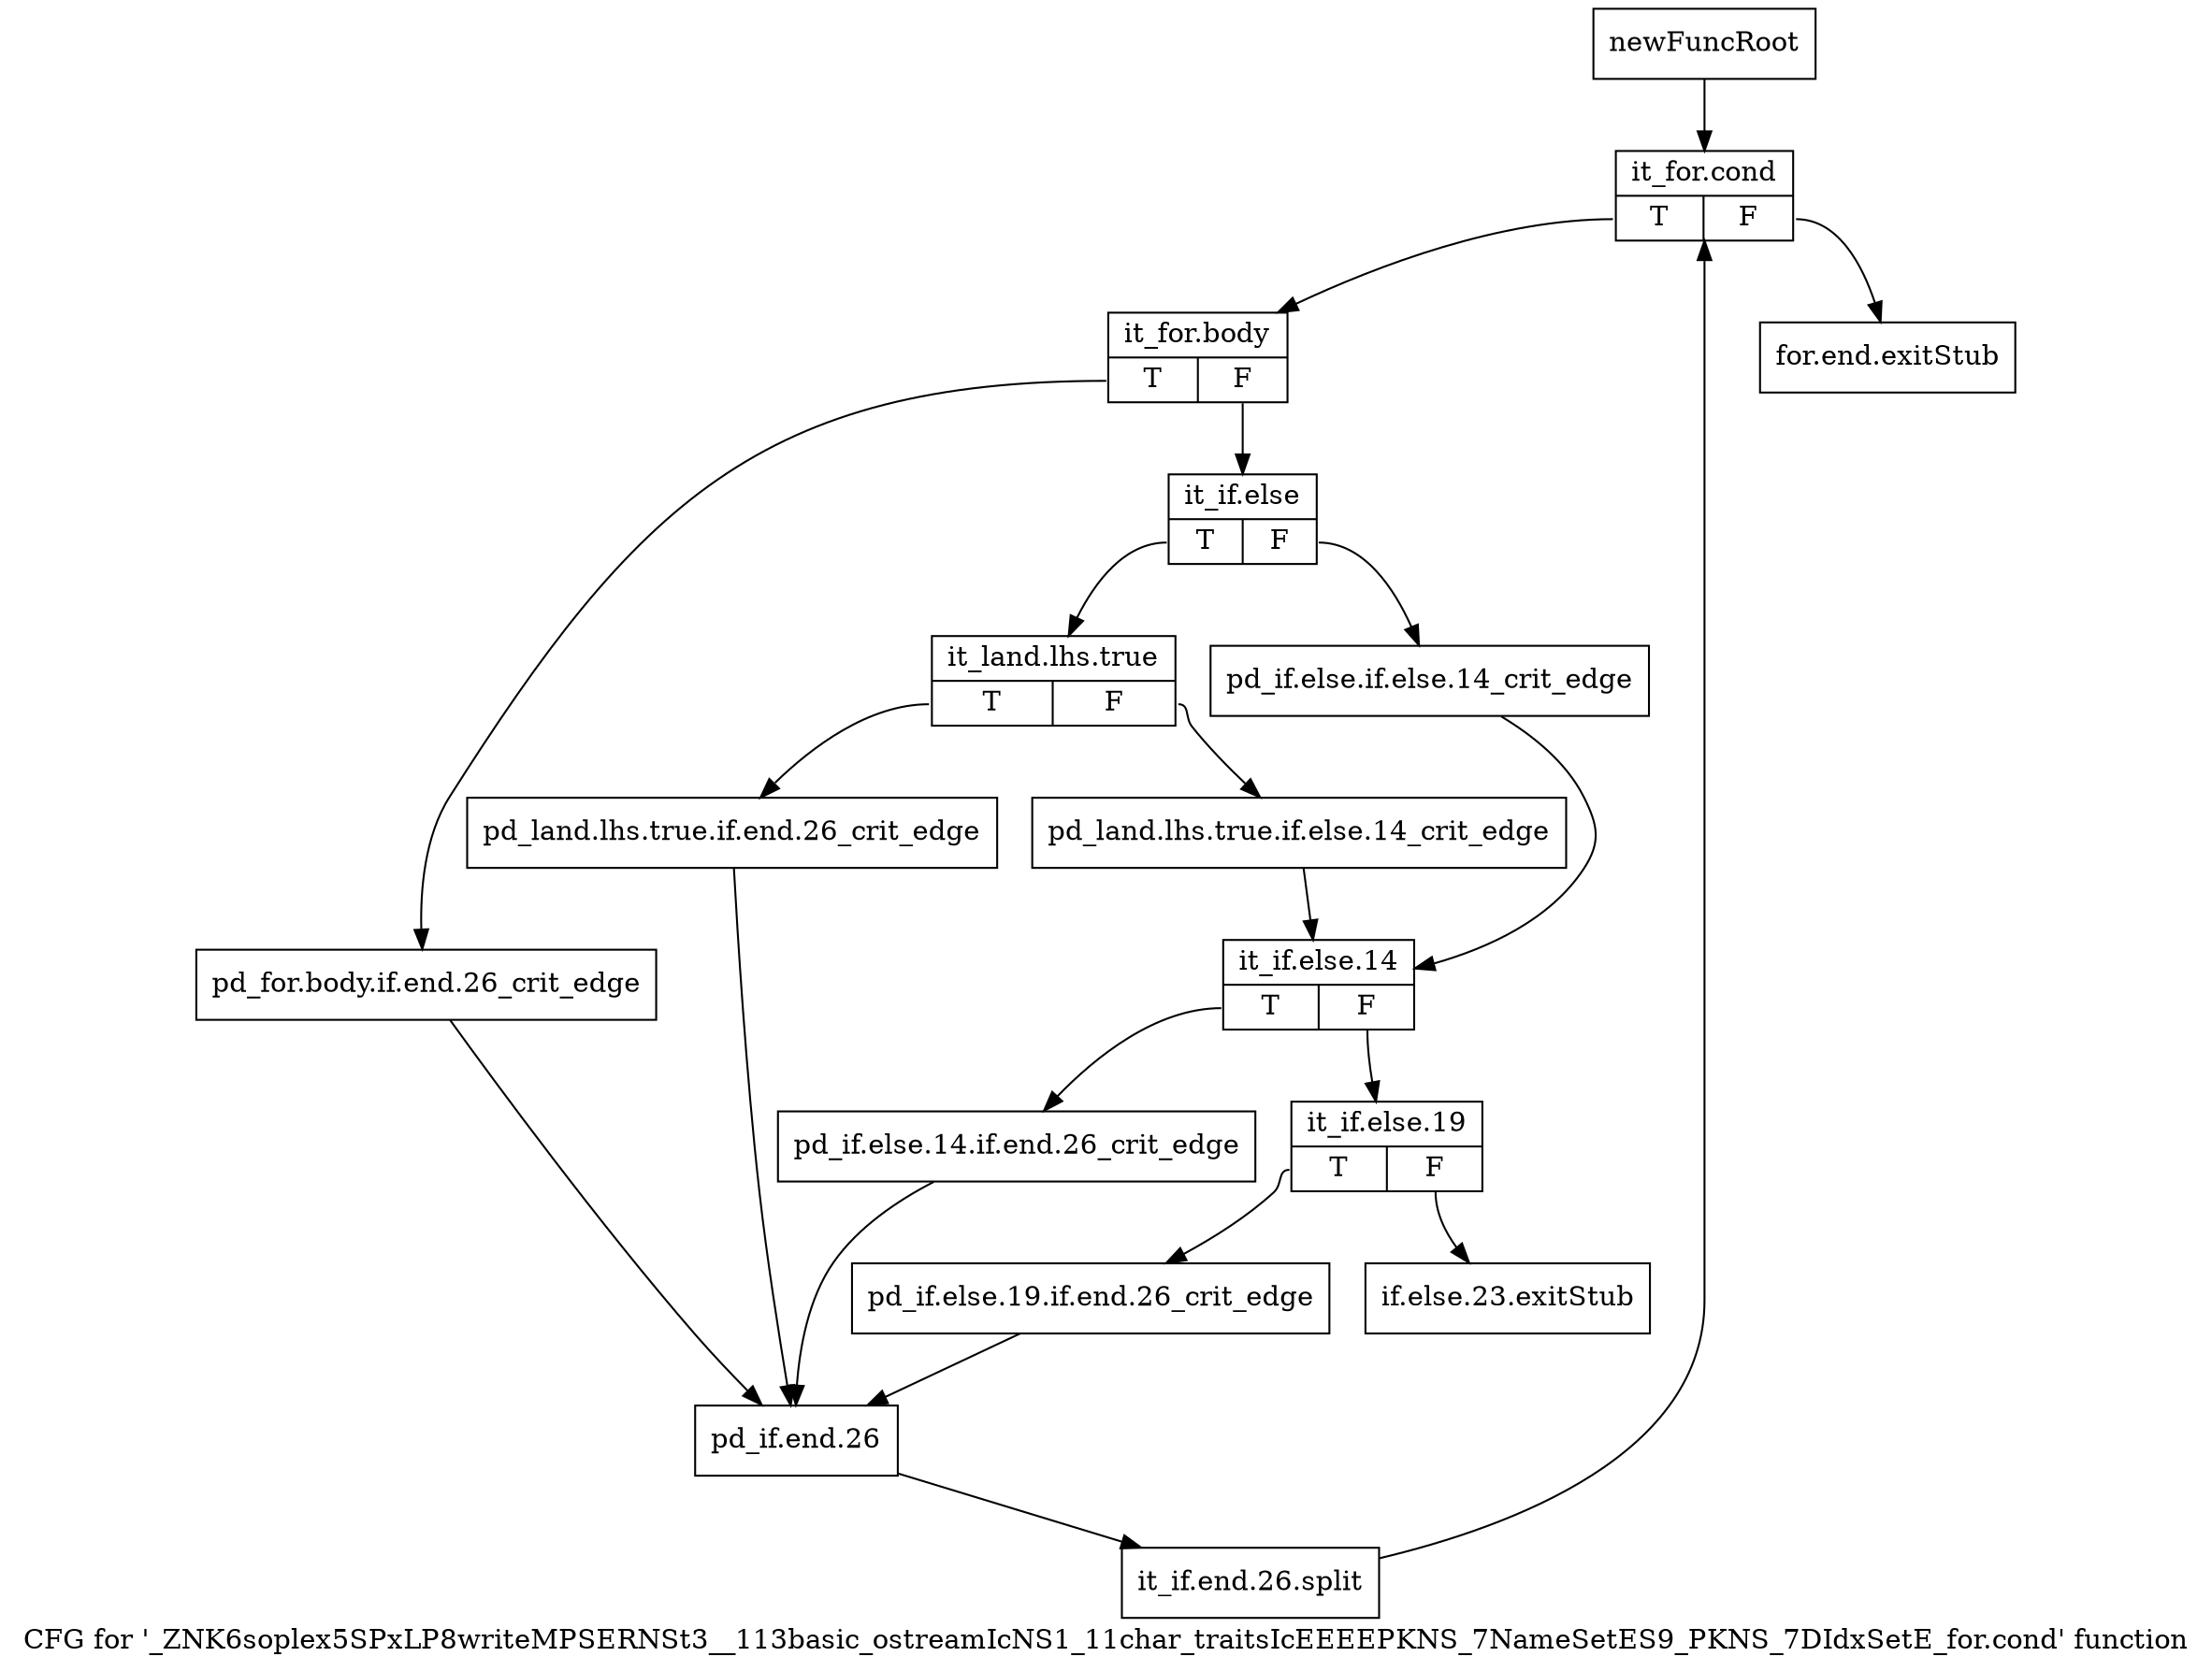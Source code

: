 digraph "CFG for '_ZNK6soplex5SPxLP8writeMPSERNSt3__113basic_ostreamIcNS1_11char_traitsIcEEEEPKNS_7NameSetES9_PKNS_7DIdxSetE_for.cond' function" {
	label="CFG for '_ZNK6soplex5SPxLP8writeMPSERNSt3__113basic_ostreamIcNS1_11char_traitsIcEEEEPKNS_7NameSetES9_PKNS_7DIdxSetE_for.cond' function";

	Node0x2e77280 [shape=record,label="{newFuncRoot}"];
	Node0x2e77280 -> Node0x2e77370;
	Node0x2e772d0 [shape=record,label="{for.end.exitStub}"];
	Node0x2e77320 [shape=record,label="{if.else.23.exitStub}"];
	Node0x2e77370 [shape=record,label="{it_for.cond|{<s0>T|<s1>F}}"];
	Node0x2e77370:s0 -> Node0x2e773c0;
	Node0x2e77370:s1 -> Node0x2e772d0;
	Node0x2e773c0 [shape=record,label="{it_for.body|{<s0>T|<s1>F}}"];
	Node0x2e773c0:s0 -> Node0x2e78860;
	Node0x2e773c0:s1 -> Node0x2e77410;
	Node0x2e77410 [shape=record,label="{it_if.else|{<s0>T|<s1>F}}"];
	Node0x2e77410:s0 -> Node0x2e774b0;
	Node0x2e77410:s1 -> Node0x2e77460;
	Node0x2e77460 [shape=record,label="{pd_if.else.if.else.14_crit_edge}"];
	Node0x2e77460 -> Node0x2e77550;
	Node0x2e774b0 [shape=record,label="{it_land.lhs.true|{<s0>T|<s1>F}}"];
	Node0x2e774b0:s0 -> Node0x2e78810;
	Node0x2e774b0:s1 -> Node0x2e77500;
	Node0x2e77500 [shape=record,label="{pd_land.lhs.true.if.else.14_crit_edge}"];
	Node0x2e77500 -> Node0x2e77550;
	Node0x2e77550 [shape=record,label="{it_if.else.14|{<s0>T|<s1>F}}"];
	Node0x2e77550:s0 -> Node0x2e787c0;
	Node0x2e77550:s1 -> Node0x2e775a0;
	Node0x2e775a0 [shape=record,label="{it_if.else.19|{<s0>T|<s1>F}}"];
	Node0x2e775a0:s0 -> Node0x2e78770;
	Node0x2e775a0:s1 -> Node0x2e77320;
	Node0x2e78770 [shape=record,label="{pd_if.else.19.if.end.26_crit_edge}"];
	Node0x2e78770 -> Node0x2e788b0;
	Node0x2e787c0 [shape=record,label="{pd_if.else.14.if.end.26_crit_edge}"];
	Node0x2e787c0 -> Node0x2e788b0;
	Node0x2e78810 [shape=record,label="{pd_land.lhs.true.if.end.26_crit_edge}"];
	Node0x2e78810 -> Node0x2e788b0;
	Node0x2e78860 [shape=record,label="{pd_for.body.if.end.26_crit_edge}"];
	Node0x2e78860 -> Node0x2e788b0;
	Node0x2e788b0 [shape=record,label="{pd_if.end.26}"];
	Node0x2e788b0 -> Node0x34ce0f0;
	Node0x34ce0f0 [shape=record,label="{it_if.end.26.split}"];
	Node0x34ce0f0 -> Node0x2e77370;
}
